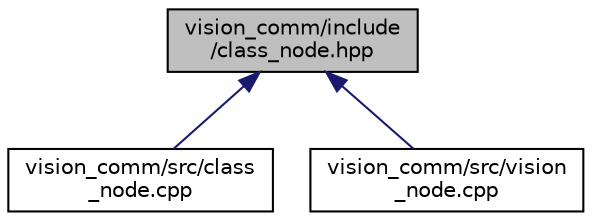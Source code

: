 digraph "vision_comm/include/class_node.hpp"
{
 // INTERACTIVE_SVG=YES
  edge [fontname="Helvetica",fontsize="10",labelfontname="Helvetica",labelfontsize="10"];
  node [fontname="Helvetica",fontsize="10",shape=record];
  Node1 [label="vision_comm/include\l/class_node.hpp",height=0.2,width=0.4,color="black", fillcolor="grey75", style="filled", fontcolor="black"];
  Node1 -> Node2 [dir="back",color="midnightblue",fontsize="10",style="solid",fontname="Helvetica"];
  Node2 [label="vision_comm/src/class\l_node.cpp",height=0.2,width=0.4,color="black", fillcolor="white", style="filled",URL="$d4/db3/class__node_8cpp.html"];
  Node1 -> Node3 [dir="back",color="midnightblue",fontsize="10",style="solid",fontname="Helvetica"];
  Node3 [label="vision_comm/src/vision\l_node.cpp",height=0.2,width=0.4,color="black", fillcolor="white", style="filled",URL="$d0/d27/vision__node_8cpp.html"];
}
